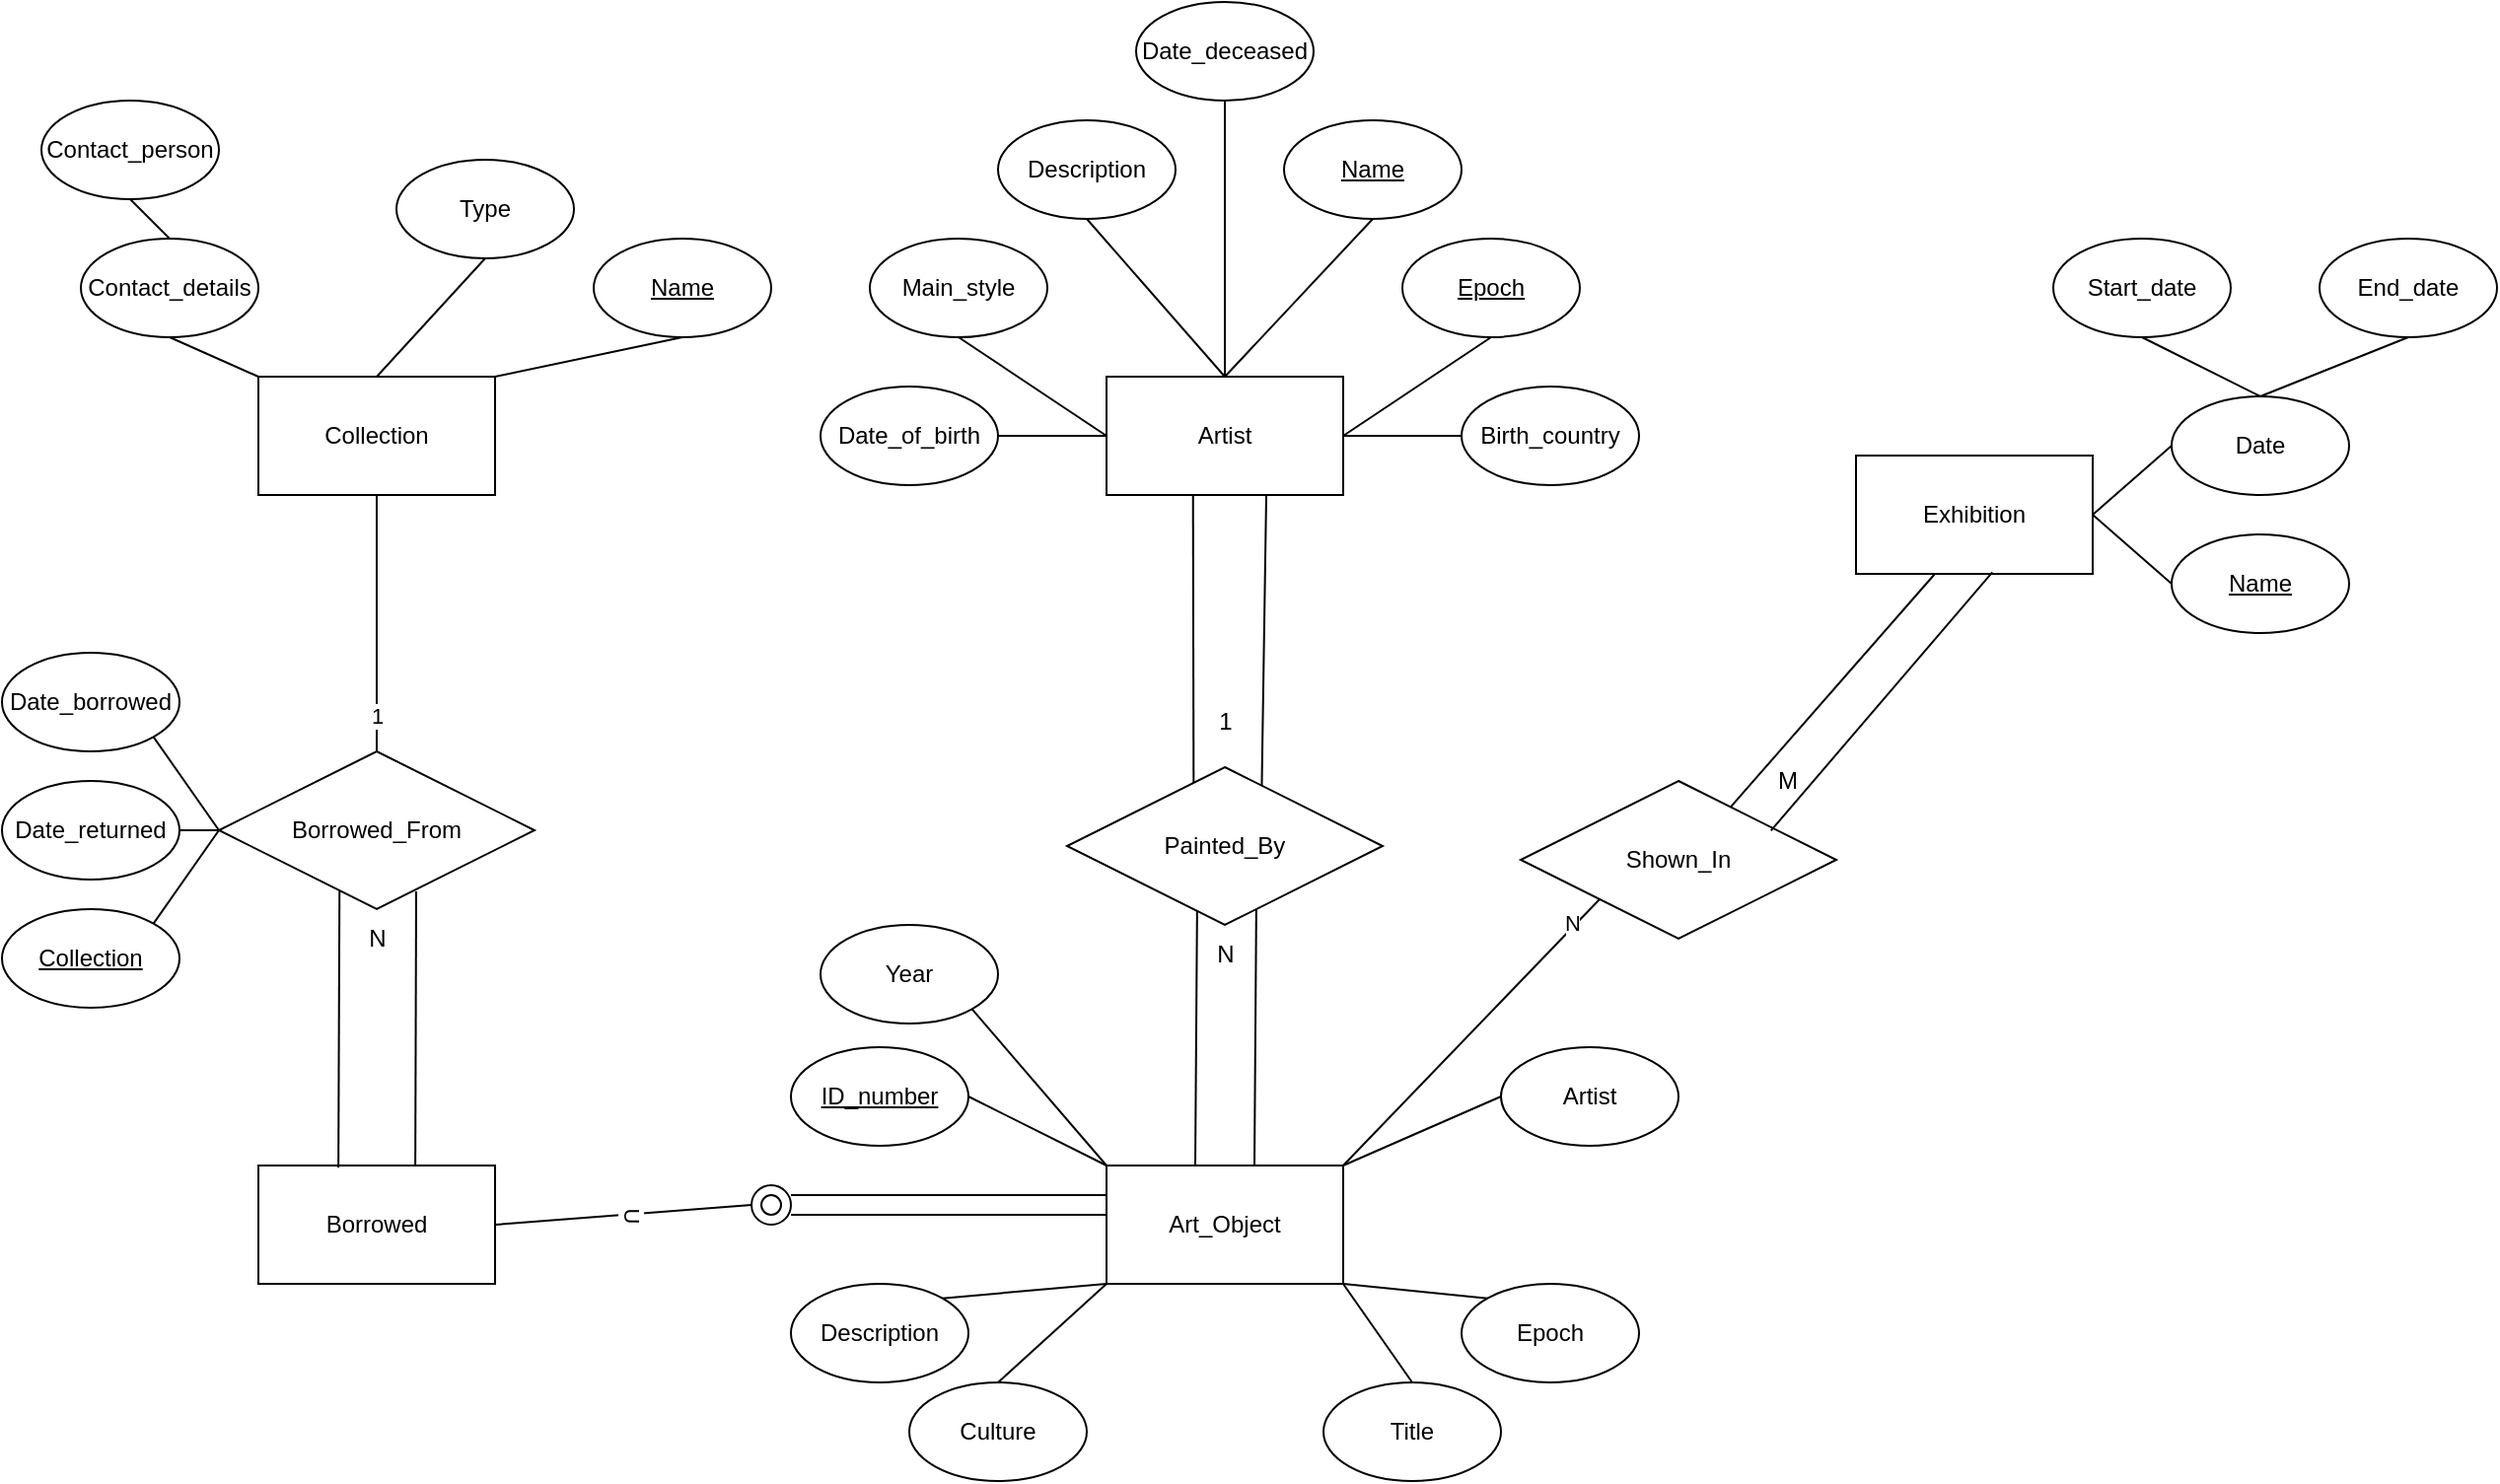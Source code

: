 <mxfile version="22.1.5" type="github">
  <diagram id="R2lEEEUBdFMjLlhIrx00" name="Page-1">
    <mxGraphModel dx="664" dy="1891" grid="1" gridSize="10" guides="1" tooltips="1" connect="1" arrows="1" fold="1" page="1" pageScale="1" pageWidth="850" pageHeight="1100" math="0" shadow="0" extFonts="Permanent Marker^https://fonts.googleapis.com/css?family=Permanent+Marker">
      <root>
        <mxCell id="0" />
        <mxCell id="1" parent="0" />
        <mxCell id="sVzuglEd-QTHvD8uHTBj-1" value="Collection" style="rounded=0;whiteSpace=wrap;html=1;" vertex="1" parent="1">
          <mxGeometry x="140" y="150" width="120" height="60" as="geometry" />
        </mxCell>
        <mxCell id="sVzuglEd-QTHvD8uHTBj-2" value="&lt;u&gt;Name&lt;/u&gt;" style="ellipse;whiteSpace=wrap;html=1;" vertex="1" parent="1">
          <mxGeometry x="310" y="80" width="90" height="50" as="geometry" />
        </mxCell>
        <mxCell id="sVzuglEd-QTHvD8uHTBj-3" value="Type" style="ellipse;whiteSpace=wrap;html=1;" vertex="1" parent="1">
          <mxGeometry x="210" y="40" width="90" height="50" as="geometry" />
        </mxCell>
        <mxCell id="sVzuglEd-QTHvD8uHTBj-4" value="" style="endArrow=none;html=1;rounded=0;exitX=1;exitY=0;exitDx=0;exitDy=0;entryX=0.5;entryY=1;entryDx=0;entryDy=0;" edge="1" parent="1" source="sVzuglEd-QTHvD8uHTBj-1" target="sVzuglEd-QTHvD8uHTBj-2">
          <mxGeometry width="50" height="50" relative="1" as="geometry">
            <mxPoint x="200" y="180" as="sourcePoint" />
            <mxPoint x="250" y="130" as="targetPoint" />
          </mxGeometry>
        </mxCell>
        <mxCell id="sVzuglEd-QTHvD8uHTBj-6" value="Contact_details" style="ellipse;whiteSpace=wrap;html=1;" vertex="1" parent="1">
          <mxGeometry x="50" y="80" width="90" height="50" as="geometry" />
        </mxCell>
        <mxCell id="sVzuglEd-QTHvD8uHTBj-7" value="" style="endArrow=none;html=1;rounded=0;exitX=0;exitY=0;exitDx=0;exitDy=0;entryX=0.5;entryY=1;entryDx=0;entryDy=0;" edge="1" parent="1" source="sVzuglEd-QTHvD8uHTBj-1" target="sVzuglEd-QTHvD8uHTBj-6">
          <mxGeometry width="50" height="50" relative="1" as="geometry">
            <mxPoint x="200" y="180" as="sourcePoint" />
            <mxPoint x="250" y="130" as="targetPoint" />
          </mxGeometry>
        </mxCell>
        <mxCell id="sVzuglEd-QTHvD8uHTBj-8" value="" style="endArrow=none;html=1;rounded=0;exitX=0.5;exitY=0;exitDx=0;exitDy=0;entryX=0.5;entryY=1;entryDx=0;entryDy=0;" edge="1" parent="1" source="sVzuglEd-QTHvD8uHTBj-1" target="sVzuglEd-QTHvD8uHTBj-3">
          <mxGeometry width="50" height="50" relative="1" as="geometry">
            <mxPoint x="200" y="180" as="sourcePoint" />
            <mxPoint x="250" y="130" as="targetPoint" />
          </mxGeometry>
        </mxCell>
        <mxCell id="sVzuglEd-QTHvD8uHTBj-9" value="Contact_person" style="ellipse;whiteSpace=wrap;html=1;" vertex="1" parent="1">
          <mxGeometry x="30" y="10" width="90" height="50" as="geometry" />
        </mxCell>
        <mxCell id="sVzuglEd-QTHvD8uHTBj-10" value="" style="endArrow=none;html=1;rounded=0;entryX=0.5;entryY=0;entryDx=0;entryDy=0;exitX=0.5;exitY=1;exitDx=0;exitDy=0;" edge="1" parent="1" source="sVzuglEd-QTHvD8uHTBj-9" target="sVzuglEd-QTHvD8uHTBj-6">
          <mxGeometry width="50" height="50" relative="1" as="geometry">
            <mxPoint x="200" y="180" as="sourcePoint" />
            <mxPoint x="250" y="130" as="targetPoint" />
          </mxGeometry>
        </mxCell>
        <mxCell id="sVzuglEd-QTHvD8uHTBj-11" value="Borrowed" style="rounded=0;whiteSpace=wrap;html=1;" vertex="1" parent="1">
          <mxGeometry x="140" y="550" width="120" height="60" as="geometry" />
        </mxCell>
        <mxCell id="sVzuglEd-QTHvD8uHTBj-16" value="Borrowed_From" style="rhombus;whiteSpace=wrap;html=1;" vertex="1" parent="1">
          <mxGeometry x="120" y="340" width="160" height="80" as="geometry" />
        </mxCell>
        <mxCell id="sVzuglEd-QTHvD8uHTBj-17" value="" style="endArrow=none;html=1;rounded=0;entryX=0.382;entryY=0.887;entryDx=0;entryDy=0;entryPerimeter=0;exitX=0.338;exitY=0.019;exitDx=0;exitDy=0;exitPerimeter=0;" edge="1" parent="1" source="sVzuglEd-QTHvD8uHTBj-11" target="sVzuglEd-QTHvD8uHTBj-16">
          <mxGeometry width="50" height="50" relative="1" as="geometry">
            <mxPoint x="181" y="570" as="sourcePoint" />
            <mxPoint x="170" y="430" as="targetPoint" />
          </mxGeometry>
        </mxCell>
        <mxCell id="sVzuglEd-QTHvD8uHTBj-18" value="" style="endArrow=none;html=1;rounded=0;entryX=0.382;entryY=0.887;entryDx=0;entryDy=0;entryPerimeter=0;exitX=0.663;exitY=0.002;exitDx=0;exitDy=0;exitPerimeter=0;" edge="1" parent="1" source="sVzuglEd-QTHvD8uHTBj-11">
          <mxGeometry width="50" height="50" relative="1" as="geometry">
            <mxPoint x="220" y="570" as="sourcePoint" />
            <mxPoint x="220" y="411" as="targetPoint" />
          </mxGeometry>
        </mxCell>
        <mxCell id="sVzuglEd-QTHvD8uHTBj-19" value="" style="endArrow=none;html=1;rounded=0;exitX=0.5;exitY=0;exitDx=0;exitDy=0;entryX=0.5;entryY=1;entryDx=0;entryDy=0;" edge="1" parent="1" source="sVzuglEd-QTHvD8uHTBj-16" target="sVzuglEd-QTHvD8uHTBj-1">
          <mxGeometry width="50" height="50" relative="1" as="geometry">
            <mxPoint x="150" y="290" as="sourcePoint" />
            <mxPoint x="200" y="240" as="targetPoint" />
          </mxGeometry>
        </mxCell>
        <mxCell id="sVzuglEd-QTHvD8uHTBj-20" value="1" style="edgeLabel;html=1;align=center;verticalAlign=middle;resizable=0;points=[];" vertex="1" connectable="0" parent="sVzuglEd-QTHvD8uHTBj-19">
          <mxGeometry x="-0.722" relative="1" as="geometry">
            <mxPoint as="offset" />
          </mxGeometry>
        </mxCell>
        <mxCell id="sVzuglEd-QTHvD8uHTBj-21" value="N" style="text;html=1;align=center;verticalAlign=middle;resizable=0;points=[];autosize=1;strokeColor=none;fillColor=none;" vertex="1" parent="1">
          <mxGeometry x="185" y="420" width="30" height="30" as="geometry" />
        </mxCell>
        <mxCell id="sVzuglEd-QTHvD8uHTBj-22" value="Date_returned" style="ellipse;whiteSpace=wrap;html=1;" vertex="1" parent="1">
          <mxGeometry x="10" y="355" width="90" height="50" as="geometry" />
        </mxCell>
        <mxCell id="sVzuglEd-QTHvD8uHTBj-23" value="&lt;u&gt;Collection&lt;/u&gt;" style="ellipse;whiteSpace=wrap;html=1;" vertex="1" parent="1">
          <mxGeometry x="10" y="420" width="90" height="50" as="geometry" />
        </mxCell>
        <mxCell id="sVzuglEd-QTHvD8uHTBj-24" value="Date_borrowed" style="ellipse;whiteSpace=wrap;html=1;" vertex="1" parent="1">
          <mxGeometry x="10" y="290" width="90" height="50" as="geometry" />
        </mxCell>
        <mxCell id="sVzuglEd-QTHvD8uHTBj-25" value="" style="endArrow=none;html=1;rounded=0;exitX=1;exitY=0.5;exitDx=0;exitDy=0;entryX=0;entryY=0.5;entryDx=0;entryDy=0;" edge="1" parent="1" source="sVzuglEd-QTHvD8uHTBj-22" target="sVzuglEd-QTHvD8uHTBj-16">
          <mxGeometry width="50" height="50" relative="1" as="geometry">
            <mxPoint x="120" y="390" as="sourcePoint" />
            <mxPoint x="170" y="340" as="targetPoint" />
          </mxGeometry>
        </mxCell>
        <mxCell id="sVzuglEd-QTHvD8uHTBj-26" value="" style="endArrow=none;html=1;rounded=0;entryX=1;entryY=1;entryDx=0;entryDy=0;" edge="1" parent="1" target="sVzuglEd-QTHvD8uHTBj-24">
          <mxGeometry width="50" height="50" relative="1" as="geometry">
            <mxPoint x="120" y="380" as="sourcePoint" />
            <mxPoint x="160" y="350" as="targetPoint" />
          </mxGeometry>
        </mxCell>
        <mxCell id="sVzuglEd-QTHvD8uHTBj-27" value="" style="endArrow=none;html=1;rounded=0;entryX=0;entryY=0.5;entryDx=0;entryDy=0;exitX=1;exitY=0;exitDx=0;exitDy=0;" edge="1" parent="1" source="sVzuglEd-QTHvD8uHTBj-23" target="sVzuglEd-QTHvD8uHTBj-16">
          <mxGeometry width="50" height="50" relative="1" as="geometry">
            <mxPoint x="110" y="400" as="sourcePoint" />
            <mxPoint x="160" y="350" as="targetPoint" />
          </mxGeometry>
        </mxCell>
        <mxCell id="sVzuglEd-QTHvD8uHTBj-28" value="Artist" style="rounded=0;whiteSpace=wrap;html=1;" vertex="1" parent="1">
          <mxGeometry x="570" y="150" width="120" height="60" as="geometry" />
        </mxCell>
        <mxCell id="sVzuglEd-QTHvD8uHTBj-29" value="Date_of_birth" style="ellipse;whiteSpace=wrap;html=1;" vertex="1" parent="1">
          <mxGeometry x="425" y="155" width="90" height="50" as="geometry" />
        </mxCell>
        <mxCell id="sVzuglEd-QTHvD8uHTBj-30" value="Main_style" style="ellipse;whiteSpace=wrap;html=1;" vertex="1" parent="1">
          <mxGeometry x="450" y="80" width="90" height="50" as="geometry" />
        </mxCell>
        <mxCell id="sVzuglEd-QTHvD8uHTBj-31" value="Description" style="ellipse;whiteSpace=wrap;html=1;" vertex="1" parent="1">
          <mxGeometry x="515" y="20" width="90" height="50" as="geometry" />
        </mxCell>
        <mxCell id="sVzuglEd-QTHvD8uHTBj-32" value="&lt;u&gt;Name&lt;/u&gt;" style="ellipse;whiteSpace=wrap;html=1;" vertex="1" parent="1">
          <mxGeometry x="660" y="20" width="90" height="50" as="geometry" />
        </mxCell>
        <mxCell id="sVzuglEd-QTHvD8uHTBj-33" value="&lt;u&gt;Epoch&lt;/u&gt;" style="ellipse;whiteSpace=wrap;html=1;" vertex="1" parent="1">
          <mxGeometry x="720" y="80" width="90" height="50" as="geometry" />
        </mxCell>
        <mxCell id="sVzuglEd-QTHvD8uHTBj-34" value="Date_deceased" style="ellipse;whiteSpace=wrap;html=1;" vertex="1" parent="1">
          <mxGeometry x="585" y="-40" width="90" height="50" as="geometry" />
        </mxCell>
        <mxCell id="sVzuglEd-QTHvD8uHTBj-35" value="" style="endArrow=none;html=1;rounded=0;exitX=0;exitY=0.5;exitDx=0;exitDy=0;entryX=1;entryY=0.5;entryDx=0;entryDy=0;" edge="1" parent="1" source="sVzuglEd-QTHvD8uHTBj-28" target="sVzuglEd-QTHvD8uHTBj-29">
          <mxGeometry width="50" height="50" relative="1" as="geometry">
            <mxPoint x="520" y="120" as="sourcePoint" />
            <mxPoint x="570" y="70" as="targetPoint" />
          </mxGeometry>
        </mxCell>
        <mxCell id="sVzuglEd-QTHvD8uHTBj-36" value="" style="endArrow=none;html=1;rounded=0;exitX=0;exitY=0.5;exitDx=0;exitDy=0;entryX=0.5;entryY=1;entryDx=0;entryDy=0;" edge="1" parent="1" source="sVzuglEd-QTHvD8uHTBj-28" target="sVzuglEd-QTHvD8uHTBj-30">
          <mxGeometry width="50" height="50" relative="1" as="geometry">
            <mxPoint x="520" y="120" as="sourcePoint" />
            <mxPoint x="570" y="70" as="targetPoint" />
          </mxGeometry>
        </mxCell>
        <mxCell id="sVzuglEd-QTHvD8uHTBj-37" value="" style="endArrow=none;html=1;rounded=0;exitX=0.5;exitY=0;exitDx=0;exitDy=0;" edge="1" parent="1" source="sVzuglEd-QTHvD8uHTBj-28">
          <mxGeometry width="50" height="50" relative="1" as="geometry">
            <mxPoint x="520" y="120" as="sourcePoint" />
            <mxPoint x="560" y="70" as="targetPoint" />
          </mxGeometry>
        </mxCell>
        <mxCell id="sVzuglEd-QTHvD8uHTBj-38" value="" style="endArrow=none;html=1;rounded=0;exitX=0.5;exitY=0;exitDx=0;exitDy=0;entryX=0.5;entryY=1;entryDx=0;entryDy=0;" edge="1" parent="1" source="sVzuglEd-QTHvD8uHTBj-28" target="sVzuglEd-QTHvD8uHTBj-34">
          <mxGeometry width="50" height="50" relative="1" as="geometry">
            <mxPoint x="520" y="120" as="sourcePoint" />
            <mxPoint x="570" y="70" as="targetPoint" />
          </mxGeometry>
        </mxCell>
        <mxCell id="sVzuglEd-QTHvD8uHTBj-39" value="" style="endArrow=none;html=1;rounded=0;exitX=0.5;exitY=0;exitDx=0;exitDy=0;entryX=0.5;entryY=1;entryDx=0;entryDy=0;" edge="1" parent="1" source="sVzuglEd-QTHvD8uHTBj-28" target="sVzuglEd-QTHvD8uHTBj-32">
          <mxGeometry width="50" height="50" relative="1" as="geometry">
            <mxPoint x="520" y="120" as="sourcePoint" />
            <mxPoint x="570" y="70" as="targetPoint" />
          </mxGeometry>
        </mxCell>
        <mxCell id="sVzuglEd-QTHvD8uHTBj-40" value="" style="endArrow=none;html=1;rounded=0;exitX=1;exitY=0.5;exitDx=0;exitDy=0;entryX=0.5;entryY=1;entryDx=0;entryDy=0;" edge="1" parent="1" source="sVzuglEd-QTHvD8uHTBj-28" target="sVzuglEd-QTHvD8uHTBj-33">
          <mxGeometry width="50" height="50" relative="1" as="geometry">
            <mxPoint x="520" y="120" as="sourcePoint" />
            <mxPoint x="570" y="70" as="targetPoint" />
          </mxGeometry>
        </mxCell>
        <mxCell id="sVzuglEd-QTHvD8uHTBj-41" value="Birth_country" style="ellipse;whiteSpace=wrap;html=1;" vertex="1" parent="1">
          <mxGeometry x="750" y="155" width="90" height="50" as="geometry" />
        </mxCell>
        <mxCell id="sVzuglEd-QTHvD8uHTBj-42" value="" style="endArrow=none;html=1;rounded=0;exitX=1;exitY=0.5;exitDx=0;exitDy=0;entryX=0;entryY=0.5;entryDx=0;entryDy=0;" edge="1" parent="1" source="sVzuglEd-QTHvD8uHTBj-28" target="sVzuglEd-QTHvD8uHTBj-41">
          <mxGeometry width="50" height="50" relative="1" as="geometry">
            <mxPoint x="670" y="130" as="sourcePoint" />
            <mxPoint x="720" y="80" as="targetPoint" />
          </mxGeometry>
        </mxCell>
        <mxCell id="sVzuglEd-QTHvD8uHTBj-43" value="Shown_In" style="rhombus;whiteSpace=wrap;html=1;" vertex="1" parent="1">
          <mxGeometry x="780" y="355" width="160" height="80" as="geometry" />
        </mxCell>
        <mxCell id="sVzuglEd-QTHvD8uHTBj-45" value="" style="endArrow=none;html=1;rounded=0;entryX=0.371;entryY=0.992;entryDx=0;entryDy=0;entryPerimeter=0;exitX=0.401;exitY=0.119;exitDx=0;exitDy=0;exitPerimeter=0;" edge="1" parent="1" source="sVzuglEd-QTHvD8uHTBj-75">
          <mxGeometry width="50" height="50" relative="1" as="geometry">
            <mxPoint x="613.82" y="349.68" as="sourcePoint" />
            <mxPoint x="613.86" y="210" as="targetPoint" />
          </mxGeometry>
        </mxCell>
        <mxCell id="sVzuglEd-QTHvD8uHTBj-47" value="" style="endArrow=none;html=1;rounded=0;entryX=0.371;entryY=0.992;entryDx=0;entryDy=0;entryPerimeter=0;exitX=0.617;exitY=0.125;exitDx=0;exitDy=0;exitPerimeter=0;" edge="1" parent="1" source="sVzuglEd-QTHvD8uHTBj-75">
          <mxGeometry width="50" height="50" relative="1" as="geometry">
            <mxPoint x="650" y="349" as="sourcePoint" />
            <mxPoint x="651" y="210" as="targetPoint" />
          </mxGeometry>
        </mxCell>
        <mxCell id="sVzuglEd-QTHvD8uHTBj-48" value="1" style="text;html=1;align=center;verticalAlign=middle;resizable=0;points=[];autosize=1;strokeColor=none;fillColor=none;" vertex="1" parent="1">
          <mxGeometry x="615" y="310" width="30" height="30" as="geometry" />
        </mxCell>
        <mxCell id="sVzuglEd-QTHvD8uHTBj-49" value="" style="endArrow=none;html=1;rounded=0;entryX=0.371;entryY=0.992;entryDx=0;entryDy=0;entryPerimeter=0;exitX=0.403;exitY=0.115;exitDx=0;exitDy=0;exitPerimeter=0;" edge="1" parent="1">
          <mxGeometry width="50" height="50" relative="1" as="geometry">
            <mxPoint x="615" y="550" as="sourcePoint" />
            <mxPoint x="616" y="411" as="targetPoint" />
          </mxGeometry>
        </mxCell>
        <mxCell id="sVzuglEd-QTHvD8uHTBj-50" value="" style="endArrow=none;html=1;rounded=0;entryX=0.371;entryY=0.992;entryDx=0;entryDy=0;entryPerimeter=0;exitX=0.403;exitY=0.115;exitDx=0;exitDy=0;exitPerimeter=0;" edge="1" parent="1">
          <mxGeometry width="50" height="50" relative="1" as="geometry">
            <mxPoint x="645" y="550" as="sourcePoint" />
            <mxPoint x="646" y="411" as="targetPoint" />
          </mxGeometry>
        </mxCell>
        <mxCell id="sVzuglEd-QTHvD8uHTBj-51" value="N" style="text;html=1;align=center;verticalAlign=middle;resizable=0;points=[];autosize=1;strokeColor=none;fillColor=none;" vertex="1" parent="1">
          <mxGeometry x="615" y="428" width="30" height="30" as="geometry" />
        </mxCell>
        <mxCell id="sVzuglEd-QTHvD8uHTBj-52" value="Art_Object" style="rounded=0;whiteSpace=wrap;html=1;" vertex="1" parent="1">
          <mxGeometry x="570" y="550" width="120" height="60" as="geometry" />
        </mxCell>
        <mxCell id="sVzuglEd-QTHvD8uHTBj-53" value="&lt;u&gt;ID_number&lt;/u&gt;" style="ellipse;whiteSpace=wrap;html=1;" vertex="1" parent="1">
          <mxGeometry x="410" y="490" width="90" height="50" as="geometry" />
        </mxCell>
        <mxCell id="sVzuglEd-QTHvD8uHTBj-54" value="" style="endArrow=none;html=1;rounded=0;entryX=0;entryY=0;entryDx=0;entryDy=0;exitX=1;exitY=0.5;exitDx=0;exitDy=0;" edge="1" parent="1" source="sVzuglEd-QTHvD8uHTBj-53" target="sVzuglEd-QTHvD8uHTBj-52">
          <mxGeometry width="50" height="50" relative="1" as="geometry">
            <mxPoint x="490" y="540" as="sourcePoint" />
            <mxPoint x="500" y="480" as="targetPoint" />
          </mxGeometry>
        </mxCell>
        <mxCell id="sVzuglEd-QTHvD8uHTBj-55" value="Artist" style="ellipse;whiteSpace=wrap;html=1;" vertex="1" parent="1">
          <mxGeometry x="770" y="490" width="90" height="50" as="geometry" />
        </mxCell>
        <mxCell id="sVzuglEd-QTHvD8uHTBj-56" value="" style="endArrow=none;html=1;rounded=0;entryX=1;entryY=0;entryDx=0;entryDy=0;exitX=0;exitY=0.5;exitDx=0;exitDy=0;" edge="1" parent="1" source="sVzuglEd-QTHvD8uHTBj-55" target="sVzuglEd-QTHvD8uHTBj-52">
          <mxGeometry width="50" height="50" relative="1" as="geometry">
            <mxPoint x="630" y="620" as="sourcePoint" />
            <mxPoint x="680" y="570" as="targetPoint" />
          </mxGeometry>
        </mxCell>
        <mxCell id="sVzuglEd-QTHvD8uHTBj-57" value="Description" style="ellipse;whiteSpace=wrap;html=1;" vertex="1" parent="1">
          <mxGeometry x="410" y="610" width="90" height="50" as="geometry" />
        </mxCell>
        <mxCell id="sVzuglEd-QTHvD8uHTBj-58" value="Culture" style="ellipse;whiteSpace=wrap;html=1;" vertex="1" parent="1">
          <mxGeometry x="470" y="660" width="90" height="50" as="geometry" />
        </mxCell>
        <mxCell id="sVzuglEd-QTHvD8uHTBj-59" value="Epoch" style="ellipse;whiteSpace=wrap;html=1;" vertex="1" parent="1">
          <mxGeometry x="750" y="610" width="90" height="50" as="geometry" />
        </mxCell>
        <mxCell id="sVzuglEd-QTHvD8uHTBj-60" value="Title" style="ellipse;whiteSpace=wrap;html=1;" vertex="1" parent="1">
          <mxGeometry x="680" y="660" width="90" height="50" as="geometry" />
        </mxCell>
        <mxCell id="sVzuglEd-QTHvD8uHTBj-61" value="" style="endArrow=none;html=1;rounded=0;exitX=0;exitY=1;exitDx=0;exitDy=0;entryX=1;entryY=0;entryDx=0;entryDy=0;" edge="1" parent="1" source="sVzuglEd-QTHvD8uHTBj-52" target="sVzuglEd-QTHvD8uHTBj-57">
          <mxGeometry width="50" height="50" relative="1" as="geometry">
            <mxPoint x="520" y="540" as="sourcePoint" />
            <mxPoint x="570" y="490" as="targetPoint" />
          </mxGeometry>
        </mxCell>
        <mxCell id="sVzuglEd-QTHvD8uHTBj-62" value="" style="endArrow=none;html=1;rounded=0;entryX=0;entryY=1;entryDx=0;entryDy=0;exitX=0.5;exitY=0;exitDx=0;exitDy=0;" edge="1" parent="1" source="sVzuglEd-QTHvD8uHTBj-58" target="sVzuglEd-QTHvD8uHTBj-52">
          <mxGeometry width="50" height="50" relative="1" as="geometry">
            <mxPoint x="520" y="540" as="sourcePoint" />
            <mxPoint x="570" y="490" as="targetPoint" />
          </mxGeometry>
        </mxCell>
        <mxCell id="sVzuglEd-QTHvD8uHTBj-63" value="" style="endArrow=none;html=1;rounded=0;entryX=1;entryY=1;entryDx=0;entryDy=0;exitX=0;exitY=0;exitDx=0;exitDy=0;" edge="1" parent="1" source="sVzuglEd-QTHvD8uHTBj-59" target="sVzuglEd-QTHvD8uHTBj-52">
          <mxGeometry width="50" height="50" relative="1" as="geometry">
            <mxPoint x="520" y="540" as="sourcePoint" />
            <mxPoint x="570" y="490" as="targetPoint" />
          </mxGeometry>
        </mxCell>
        <mxCell id="sVzuglEd-QTHvD8uHTBj-64" value="" style="endArrow=none;html=1;rounded=0;entryX=1;entryY=1;entryDx=0;entryDy=0;exitX=0.5;exitY=0;exitDx=0;exitDy=0;" edge="1" parent="1" source="sVzuglEd-QTHvD8uHTBj-60" target="sVzuglEd-QTHvD8uHTBj-52">
          <mxGeometry width="50" height="50" relative="1" as="geometry">
            <mxPoint x="520" y="540" as="sourcePoint" />
            <mxPoint x="570" y="490" as="targetPoint" />
          </mxGeometry>
        </mxCell>
        <mxCell id="sVzuglEd-QTHvD8uHTBj-65" value="Year" style="ellipse;whiteSpace=wrap;html=1;" vertex="1" parent="1">
          <mxGeometry x="425" y="428" width="90" height="50" as="geometry" />
        </mxCell>
        <mxCell id="sVzuglEd-QTHvD8uHTBj-66" value="" style="endArrow=none;html=1;rounded=0;exitX=0;exitY=0;exitDx=0;exitDy=0;entryX=1;entryY=1;entryDx=0;entryDy=0;" edge="1" parent="1" source="sVzuglEd-QTHvD8uHTBj-52" target="sVzuglEd-QTHvD8uHTBj-65">
          <mxGeometry width="50" height="50" relative="1" as="geometry">
            <mxPoint x="520" y="540" as="sourcePoint" />
            <mxPoint x="570" y="490" as="targetPoint" />
          </mxGeometry>
        </mxCell>
        <mxCell id="sVzuglEd-QTHvD8uHTBj-67" value="" style="endArrow=none;html=1;rounded=0;exitX=0;exitY=0.25;exitDx=0;exitDy=0;" edge="1" parent="1" source="sVzuglEd-QTHvD8uHTBj-52">
          <mxGeometry width="50" height="50" relative="1" as="geometry">
            <mxPoint x="310" y="490" as="sourcePoint" />
            <mxPoint x="410" y="565" as="targetPoint" />
          </mxGeometry>
        </mxCell>
        <mxCell id="sVzuglEd-QTHvD8uHTBj-68" value="" style="endArrow=none;html=1;rounded=0;exitX=0;exitY=0.25;exitDx=0;exitDy=0;" edge="1" parent="1">
          <mxGeometry width="50" height="50" relative="1" as="geometry">
            <mxPoint x="570" y="575" as="sourcePoint" />
            <mxPoint x="410" y="575" as="targetPoint" />
          </mxGeometry>
        </mxCell>
        <mxCell id="sVzuglEd-QTHvD8uHTBj-69" value="" style="ellipse;whiteSpace=wrap;html=1;aspect=fixed;" vertex="1" parent="1">
          <mxGeometry x="390" y="560" width="20" height="20" as="geometry" />
        </mxCell>
        <mxCell id="sVzuglEd-QTHvD8uHTBj-72" value="" style="ellipse;whiteSpace=wrap;html=1;aspect=fixed;" vertex="1" parent="1">
          <mxGeometry x="395" y="565" width="10" height="10" as="geometry" />
        </mxCell>
        <mxCell id="sVzuglEd-QTHvD8uHTBj-73" value="" style="endArrow=none;html=1;rounded=0;exitX=0;exitY=0.5;exitDx=0;exitDy=0;entryX=1;entryY=0.5;entryDx=0;entryDy=0;" edge="1" parent="1" source="sVzuglEd-QTHvD8uHTBj-69" target="sVzuglEd-QTHvD8uHTBj-11">
          <mxGeometry width="50" height="50" relative="1" as="geometry">
            <mxPoint x="280" y="530" as="sourcePoint" />
            <mxPoint x="330" y="480" as="targetPoint" />
          </mxGeometry>
        </mxCell>
        <mxCell id="sVzuglEd-QTHvD8uHTBj-74" value="U" style="edgeLabel;html=1;align=center;verticalAlign=middle;resizable=0;points=[];rotation=90;" vertex="1" connectable="0" parent="sVzuglEd-QTHvD8uHTBj-73">
          <mxGeometry x="-0.072" y="3" relative="1" as="geometry">
            <mxPoint y="-3" as="offset" />
          </mxGeometry>
        </mxCell>
        <mxCell id="sVzuglEd-QTHvD8uHTBj-75" value="Painted_By" style="rhombus;whiteSpace=wrap;html=1;" vertex="1" parent="1">
          <mxGeometry x="550" y="348" width="160" height="80" as="geometry" />
        </mxCell>
        <mxCell id="sVzuglEd-QTHvD8uHTBj-76" value="" style="endArrow=none;html=1;rounded=0;entryX=0;entryY=1;entryDx=0;entryDy=0;" edge="1" parent="1" target="sVzuglEd-QTHvD8uHTBj-43">
          <mxGeometry width="50" height="50" relative="1" as="geometry">
            <mxPoint x="690" y="550" as="sourcePoint" />
            <mxPoint x="740" y="460" as="targetPoint" />
          </mxGeometry>
        </mxCell>
        <mxCell id="sVzuglEd-QTHvD8uHTBj-77" value="N" style="edgeLabel;html=1;align=center;verticalAlign=middle;resizable=0;points=[];" vertex="1" connectable="0" parent="sVzuglEd-QTHvD8uHTBj-76">
          <mxGeometry x="0.81" y="2" relative="1" as="geometry">
            <mxPoint as="offset" />
          </mxGeometry>
        </mxCell>
        <mxCell id="sVzuglEd-QTHvD8uHTBj-78" value="" style="endArrow=none;html=1;rounded=0;entryX=0.664;entryY=0.168;entryDx=0;entryDy=0;entryPerimeter=0;" edge="1" parent="1" target="sVzuglEd-QTHvD8uHTBj-43">
          <mxGeometry width="50" height="50" relative="1" as="geometry">
            <mxPoint x="990" y="250" as="sourcePoint" />
            <mxPoint x="790" y="320" as="targetPoint" />
          </mxGeometry>
        </mxCell>
        <mxCell id="sVzuglEd-QTHvD8uHTBj-79" value="Exhibition" style="rounded=0;whiteSpace=wrap;html=1;" vertex="1" parent="1">
          <mxGeometry x="950" y="190" width="120" height="60" as="geometry" />
        </mxCell>
        <mxCell id="sVzuglEd-QTHvD8uHTBj-80" value="" style="endArrow=none;html=1;rounded=0;entryX=0.793;entryY=0.315;entryDx=0;entryDy=0;entryPerimeter=0;exitX=0.576;exitY=0.986;exitDx=0;exitDy=0;exitPerimeter=0;" edge="1" parent="1" source="sVzuglEd-QTHvD8uHTBj-79" target="sVzuglEd-QTHvD8uHTBj-43">
          <mxGeometry width="50" height="50" relative="1" as="geometry">
            <mxPoint x="1010" y="260" as="sourcePoint" />
            <mxPoint x="910" y="377" as="targetPoint" />
          </mxGeometry>
        </mxCell>
        <mxCell id="sVzuglEd-QTHvD8uHTBj-81" value="M" style="text;html=1;align=center;verticalAlign=middle;resizable=0;points=[];autosize=1;strokeColor=none;fillColor=none;" vertex="1" parent="1">
          <mxGeometry x="900" y="340" width="30" height="30" as="geometry" />
        </mxCell>
        <mxCell id="sVzuglEd-QTHvD8uHTBj-85" value="Date" style="ellipse;whiteSpace=wrap;html=1;" vertex="1" parent="1">
          <mxGeometry x="1110" y="160" width="90" height="50" as="geometry" />
        </mxCell>
        <mxCell id="sVzuglEd-QTHvD8uHTBj-86" value="&lt;u&gt;Name&lt;/u&gt;" style="ellipse;whiteSpace=wrap;html=1;" vertex="1" parent="1">
          <mxGeometry x="1110" y="230" width="90" height="50" as="geometry" />
        </mxCell>
        <mxCell id="sVzuglEd-QTHvD8uHTBj-87" value="" style="endArrow=none;html=1;rounded=0;entryX=1;entryY=0.5;entryDx=0;entryDy=0;exitX=0;exitY=0.5;exitDx=0;exitDy=0;" edge="1" parent="1" source="sVzuglEd-QTHvD8uHTBj-85" target="sVzuglEd-QTHvD8uHTBj-79">
          <mxGeometry width="50" height="50" relative="1" as="geometry">
            <mxPoint x="1140" y="280" as="sourcePoint" />
            <mxPoint x="1190" y="230" as="targetPoint" />
          </mxGeometry>
        </mxCell>
        <mxCell id="sVzuglEd-QTHvD8uHTBj-88" value="" style="endArrow=none;html=1;rounded=0;entryX=1;entryY=0.5;entryDx=0;entryDy=0;exitX=0;exitY=0.5;exitDx=0;exitDy=0;" edge="1" parent="1" source="sVzuglEd-QTHvD8uHTBj-86" target="sVzuglEd-QTHvD8uHTBj-79">
          <mxGeometry width="50" height="50" relative="1" as="geometry">
            <mxPoint x="1140" y="280" as="sourcePoint" />
            <mxPoint x="1190" y="230" as="targetPoint" />
          </mxGeometry>
        </mxCell>
        <mxCell id="sVzuglEd-QTHvD8uHTBj-89" value="Start_date" style="ellipse;whiteSpace=wrap;html=1;" vertex="1" parent="1">
          <mxGeometry x="1050" y="80" width="90" height="50" as="geometry" />
        </mxCell>
        <mxCell id="sVzuglEd-QTHvD8uHTBj-90" value="End_date" style="ellipse;whiteSpace=wrap;html=1;" vertex="1" parent="1">
          <mxGeometry x="1185" y="80" width="90" height="50" as="geometry" />
        </mxCell>
        <mxCell id="sVzuglEd-QTHvD8uHTBj-91" value="" style="endArrow=none;html=1;rounded=0;entryX=0.5;entryY=0;entryDx=0;entryDy=0;exitX=0.5;exitY=1;exitDx=0;exitDy=0;" edge="1" parent="1" source="sVzuglEd-QTHvD8uHTBj-89" target="sVzuglEd-QTHvD8uHTBj-85">
          <mxGeometry width="50" height="50" relative="1" as="geometry">
            <mxPoint x="1140" y="210" as="sourcePoint" />
            <mxPoint x="1190" y="160" as="targetPoint" />
          </mxGeometry>
        </mxCell>
        <mxCell id="sVzuglEd-QTHvD8uHTBj-92" value="" style="endArrow=none;html=1;rounded=0;entryX=0.5;entryY=0;entryDx=0;entryDy=0;exitX=0.5;exitY=1;exitDx=0;exitDy=0;" edge="1" parent="1" source="sVzuglEd-QTHvD8uHTBj-90" target="sVzuglEd-QTHvD8uHTBj-85">
          <mxGeometry width="50" height="50" relative="1" as="geometry">
            <mxPoint x="1140" y="210" as="sourcePoint" />
            <mxPoint x="1190" y="160" as="targetPoint" />
          </mxGeometry>
        </mxCell>
      </root>
    </mxGraphModel>
  </diagram>
</mxfile>
